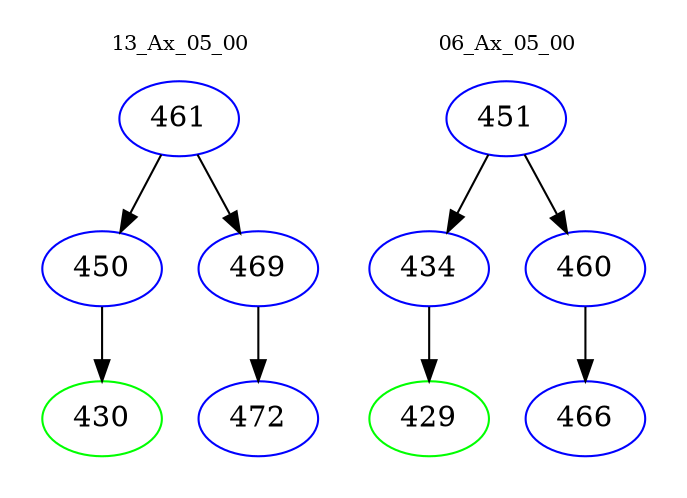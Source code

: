 digraph{
subgraph cluster_0 {
color = white
label = "13_Ax_05_00";
fontsize=10;
T0_461 [label="461", color="blue"]
T0_461 -> T0_450 [color="black"]
T0_450 [label="450", color="blue"]
T0_450 -> T0_430 [color="black"]
T0_430 [label="430", color="green"]
T0_461 -> T0_469 [color="black"]
T0_469 [label="469", color="blue"]
T0_469 -> T0_472 [color="black"]
T0_472 [label="472", color="blue"]
}
subgraph cluster_1 {
color = white
label = "06_Ax_05_00";
fontsize=10;
T1_451 [label="451", color="blue"]
T1_451 -> T1_434 [color="black"]
T1_434 [label="434", color="blue"]
T1_434 -> T1_429 [color="black"]
T1_429 [label="429", color="green"]
T1_451 -> T1_460 [color="black"]
T1_460 [label="460", color="blue"]
T1_460 -> T1_466 [color="black"]
T1_466 [label="466", color="blue"]
}
}
